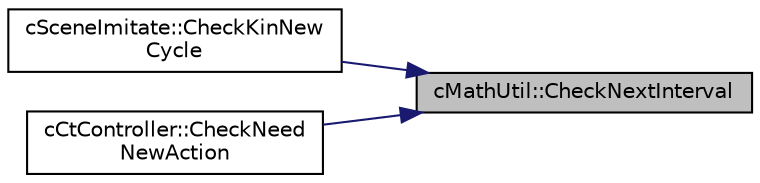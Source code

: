 digraph "cMathUtil::CheckNextInterval"
{
 // LATEX_PDF_SIZE
  edge [fontname="Helvetica",fontsize="10",labelfontname="Helvetica",labelfontsize="10"];
  node [fontname="Helvetica",fontsize="10",shape=record];
  rankdir="RL";
  Node1 [label="cMathUtil::CheckNextInterval",height=0.2,width=0.4,color="black", fillcolor="grey75", style="filled", fontcolor="black",tooltip=" "];
  Node1 -> Node2 [dir="back",color="midnightblue",fontsize="10",style="solid",fontname="Helvetica"];
  Node2 [label="cSceneImitate::CheckKinNew\lCycle",height=0.2,width=0.4,color="black", fillcolor="white", style="filled",URL="$classc_scene_imitate.html#a158078f79b481a29664680bb16876307",tooltip=" "];
  Node1 -> Node3 [dir="back",color="midnightblue",fontsize="10",style="solid",fontname="Helvetica"];
  Node3 [label="cCtController::CheckNeed\lNewAction",height=0.2,width=0.4,color="black", fillcolor="white", style="filled",URL="$classc_ct_controller.html#ace12dadeaf5372b917d3e4bcfcabb684",tooltip=" "];
}
